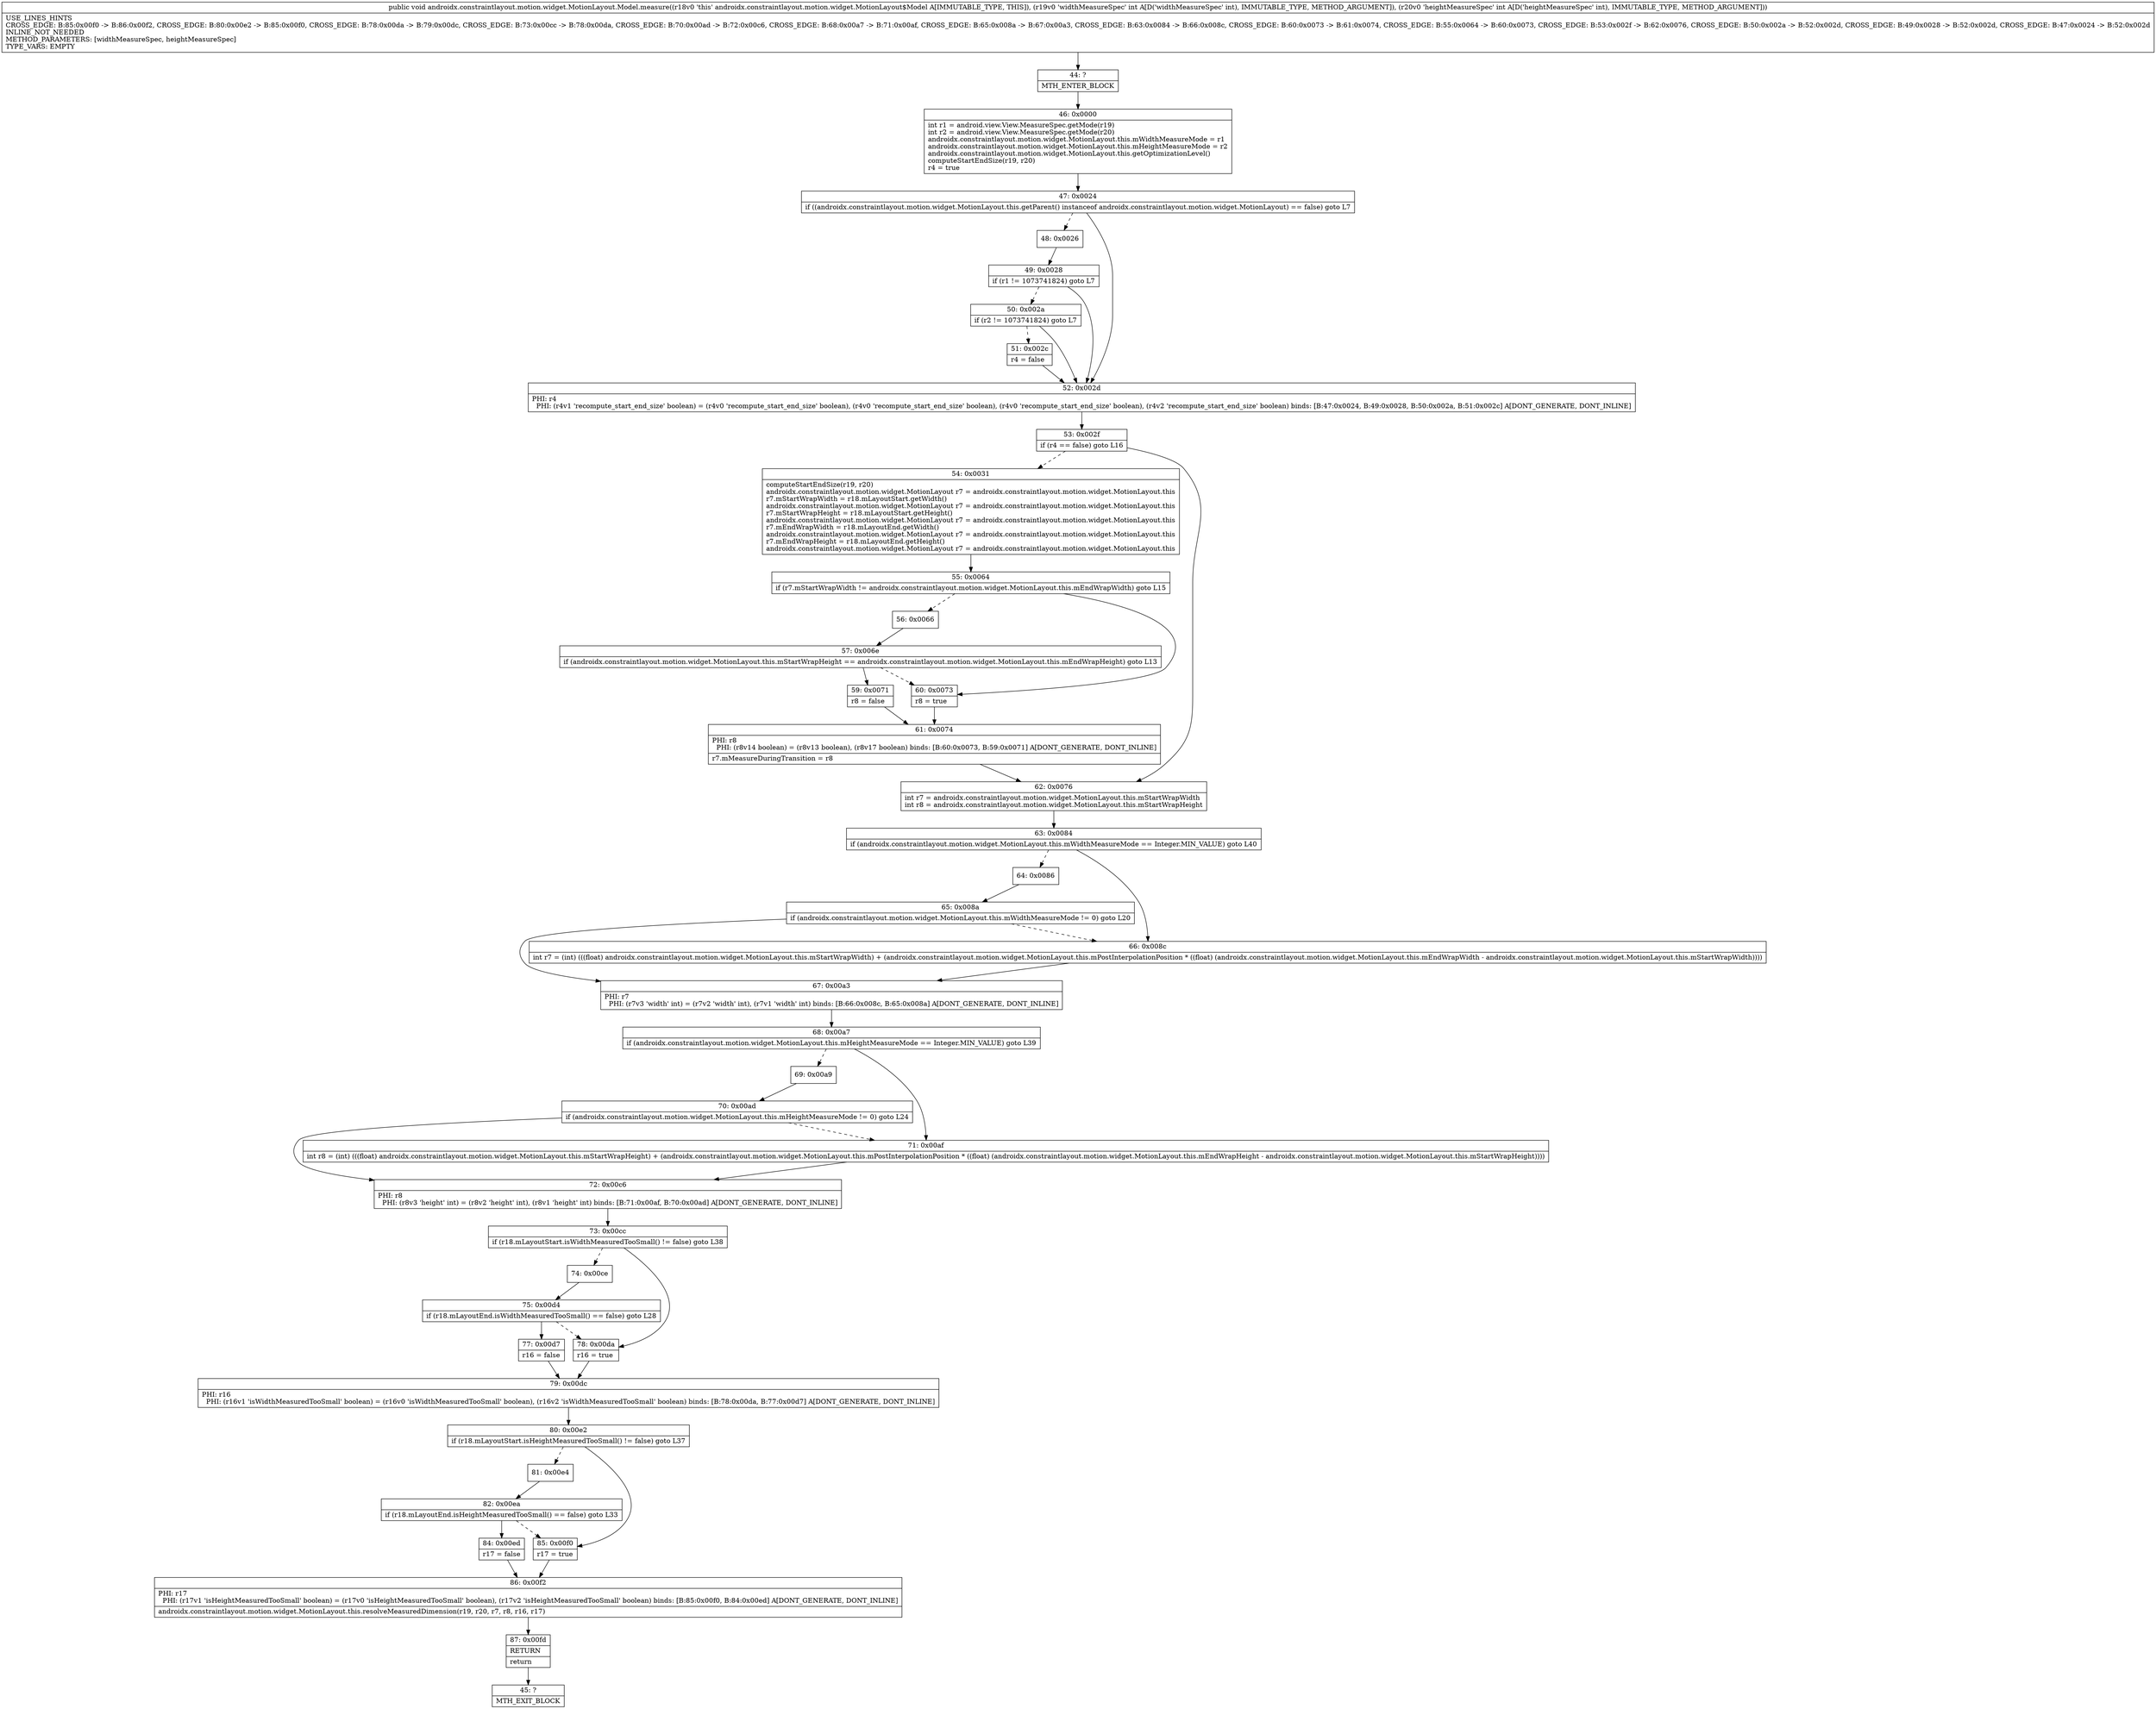 digraph "CFG forandroidx.constraintlayout.motion.widget.MotionLayout.Model.measure(II)V" {
Node_44 [shape=record,label="{44\:\ ?|MTH_ENTER_BLOCK\l}"];
Node_46 [shape=record,label="{46\:\ 0x0000|int r1 = android.view.View.MeasureSpec.getMode(r19)\lint r2 = android.view.View.MeasureSpec.getMode(r20)\landroidx.constraintlayout.motion.widget.MotionLayout.this.mWidthMeasureMode = r1\landroidx.constraintlayout.motion.widget.MotionLayout.this.mHeightMeasureMode = r2\landroidx.constraintlayout.motion.widget.MotionLayout.this.getOptimizationLevel()\lcomputeStartEndSize(r19, r20)\lr4 = true\l}"];
Node_47 [shape=record,label="{47\:\ 0x0024|if ((androidx.constraintlayout.motion.widget.MotionLayout.this.getParent() instanceof androidx.constraintlayout.motion.widget.MotionLayout) == false) goto L7\l}"];
Node_48 [shape=record,label="{48\:\ 0x0026}"];
Node_49 [shape=record,label="{49\:\ 0x0028|if (r1 != 1073741824) goto L7\l}"];
Node_50 [shape=record,label="{50\:\ 0x002a|if (r2 != 1073741824) goto L7\l}"];
Node_51 [shape=record,label="{51\:\ 0x002c|r4 = false\l}"];
Node_52 [shape=record,label="{52\:\ 0x002d|PHI: r4 \l  PHI: (r4v1 'recompute_start_end_size' boolean) = (r4v0 'recompute_start_end_size' boolean), (r4v0 'recompute_start_end_size' boolean), (r4v0 'recompute_start_end_size' boolean), (r4v2 'recompute_start_end_size' boolean) binds: [B:47:0x0024, B:49:0x0028, B:50:0x002a, B:51:0x002c] A[DONT_GENERATE, DONT_INLINE]\l}"];
Node_53 [shape=record,label="{53\:\ 0x002f|if (r4 == false) goto L16\l}"];
Node_54 [shape=record,label="{54\:\ 0x0031|computeStartEndSize(r19, r20)\landroidx.constraintlayout.motion.widget.MotionLayout r7 = androidx.constraintlayout.motion.widget.MotionLayout.this\lr7.mStartWrapWidth = r18.mLayoutStart.getWidth()\landroidx.constraintlayout.motion.widget.MotionLayout r7 = androidx.constraintlayout.motion.widget.MotionLayout.this\lr7.mStartWrapHeight = r18.mLayoutStart.getHeight()\landroidx.constraintlayout.motion.widget.MotionLayout r7 = androidx.constraintlayout.motion.widget.MotionLayout.this\lr7.mEndWrapWidth = r18.mLayoutEnd.getWidth()\landroidx.constraintlayout.motion.widget.MotionLayout r7 = androidx.constraintlayout.motion.widget.MotionLayout.this\lr7.mEndWrapHeight = r18.mLayoutEnd.getHeight()\landroidx.constraintlayout.motion.widget.MotionLayout r7 = androidx.constraintlayout.motion.widget.MotionLayout.this\l}"];
Node_55 [shape=record,label="{55\:\ 0x0064|if (r7.mStartWrapWidth != androidx.constraintlayout.motion.widget.MotionLayout.this.mEndWrapWidth) goto L15\l}"];
Node_56 [shape=record,label="{56\:\ 0x0066}"];
Node_57 [shape=record,label="{57\:\ 0x006e|if (androidx.constraintlayout.motion.widget.MotionLayout.this.mStartWrapHeight == androidx.constraintlayout.motion.widget.MotionLayout.this.mEndWrapHeight) goto L13\l}"];
Node_59 [shape=record,label="{59\:\ 0x0071|r8 = false\l}"];
Node_61 [shape=record,label="{61\:\ 0x0074|PHI: r8 \l  PHI: (r8v14 boolean) = (r8v13 boolean), (r8v17 boolean) binds: [B:60:0x0073, B:59:0x0071] A[DONT_GENERATE, DONT_INLINE]\l|r7.mMeasureDuringTransition = r8\l}"];
Node_60 [shape=record,label="{60\:\ 0x0073|r8 = true\l}"];
Node_62 [shape=record,label="{62\:\ 0x0076|int r7 = androidx.constraintlayout.motion.widget.MotionLayout.this.mStartWrapWidth\lint r8 = androidx.constraintlayout.motion.widget.MotionLayout.this.mStartWrapHeight\l}"];
Node_63 [shape=record,label="{63\:\ 0x0084|if (androidx.constraintlayout.motion.widget.MotionLayout.this.mWidthMeasureMode == Integer.MIN_VALUE) goto L40\l}"];
Node_64 [shape=record,label="{64\:\ 0x0086}"];
Node_65 [shape=record,label="{65\:\ 0x008a|if (androidx.constraintlayout.motion.widget.MotionLayout.this.mWidthMeasureMode != 0) goto L20\l}"];
Node_67 [shape=record,label="{67\:\ 0x00a3|PHI: r7 \l  PHI: (r7v3 'width' int) = (r7v2 'width' int), (r7v1 'width' int) binds: [B:66:0x008c, B:65:0x008a] A[DONT_GENERATE, DONT_INLINE]\l}"];
Node_68 [shape=record,label="{68\:\ 0x00a7|if (androidx.constraintlayout.motion.widget.MotionLayout.this.mHeightMeasureMode == Integer.MIN_VALUE) goto L39\l}"];
Node_69 [shape=record,label="{69\:\ 0x00a9}"];
Node_70 [shape=record,label="{70\:\ 0x00ad|if (androidx.constraintlayout.motion.widget.MotionLayout.this.mHeightMeasureMode != 0) goto L24\l}"];
Node_72 [shape=record,label="{72\:\ 0x00c6|PHI: r8 \l  PHI: (r8v3 'height' int) = (r8v2 'height' int), (r8v1 'height' int) binds: [B:71:0x00af, B:70:0x00ad] A[DONT_GENERATE, DONT_INLINE]\l}"];
Node_73 [shape=record,label="{73\:\ 0x00cc|if (r18.mLayoutStart.isWidthMeasuredTooSmall() != false) goto L38\l}"];
Node_74 [shape=record,label="{74\:\ 0x00ce}"];
Node_75 [shape=record,label="{75\:\ 0x00d4|if (r18.mLayoutEnd.isWidthMeasuredTooSmall() == false) goto L28\l}"];
Node_77 [shape=record,label="{77\:\ 0x00d7|r16 = false\l}"];
Node_79 [shape=record,label="{79\:\ 0x00dc|PHI: r16 \l  PHI: (r16v1 'isWidthMeasuredTooSmall' boolean) = (r16v0 'isWidthMeasuredTooSmall' boolean), (r16v2 'isWidthMeasuredTooSmall' boolean) binds: [B:78:0x00da, B:77:0x00d7] A[DONT_GENERATE, DONT_INLINE]\l}"];
Node_80 [shape=record,label="{80\:\ 0x00e2|if (r18.mLayoutStart.isHeightMeasuredTooSmall() != false) goto L37\l}"];
Node_81 [shape=record,label="{81\:\ 0x00e4}"];
Node_82 [shape=record,label="{82\:\ 0x00ea|if (r18.mLayoutEnd.isHeightMeasuredTooSmall() == false) goto L33\l}"];
Node_84 [shape=record,label="{84\:\ 0x00ed|r17 = false\l}"];
Node_86 [shape=record,label="{86\:\ 0x00f2|PHI: r17 \l  PHI: (r17v1 'isHeightMeasuredTooSmall' boolean) = (r17v0 'isHeightMeasuredTooSmall' boolean), (r17v2 'isHeightMeasuredTooSmall' boolean) binds: [B:85:0x00f0, B:84:0x00ed] A[DONT_GENERATE, DONT_INLINE]\l|androidx.constraintlayout.motion.widget.MotionLayout.this.resolveMeasuredDimension(r19, r20, r7, r8, r16, r17)\l}"];
Node_87 [shape=record,label="{87\:\ 0x00fd|RETURN\l|return\l}"];
Node_45 [shape=record,label="{45\:\ ?|MTH_EXIT_BLOCK\l}"];
Node_85 [shape=record,label="{85\:\ 0x00f0|r17 = true\l}"];
Node_78 [shape=record,label="{78\:\ 0x00da|r16 = true\l}"];
Node_71 [shape=record,label="{71\:\ 0x00af|int r8 = (int) (((float) androidx.constraintlayout.motion.widget.MotionLayout.this.mStartWrapHeight) + (androidx.constraintlayout.motion.widget.MotionLayout.this.mPostInterpolationPosition * ((float) (androidx.constraintlayout.motion.widget.MotionLayout.this.mEndWrapHeight \- androidx.constraintlayout.motion.widget.MotionLayout.this.mStartWrapHeight))))\l}"];
Node_66 [shape=record,label="{66\:\ 0x008c|int r7 = (int) (((float) androidx.constraintlayout.motion.widget.MotionLayout.this.mStartWrapWidth) + (androidx.constraintlayout.motion.widget.MotionLayout.this.mPostInterpolationPosition * ((float) (androidx.constraintlayout.motion.widget.MotionLayout.this.mEndWrapWidth \- androidx.constraintlayout.motion.widget.MotionLayout.this.mStartWrapWidth))))\l}"];
MethodNode[shape=record,label="{public void androidx.constraintlayout.motion.widget.MotionLayout.Model.measure((r18v0 'this' androidx.constraintlayout.motion.widget.MotionLayout$Model A[IMMUTABLE_TYPE, THIS]), (r19v0 'widthMeasureSpec' int A[D('widthMeasureSpec' int), IMMUTABLE_TYPE, METHOD_ARGUMENT]), (r20v0 'heightMeasureSpec' int A[D('heightMeasureSpec' int), IMMUTABLE_TYPE, METHOD_ARGUMENT]))  | USE_LINES_HINTS\lCROSS_EDGE: B:85:0x00f0 \-\> B:86:0x00f2, CROSS_EDGE: B:80:0x00e2 \-\> B:85:0x00f0, CROSS_EDGE: B:78:0x00da \-\> B:79:0x00dc, CROSS_EDGE: B:73:0x00cc \-\> B:78:0x00da, CROSS_EDGE: B:70:0x00ad \-\> B:72:0x00c6, CROSS_EDGE: B:68:0x00a7 \-\> B:71:0x00af, CROSS_EDGE: B:65:0x008a \-\> B:67:0x00a3, CROSS_EDGE: B:63:0x0084 \-\> B:66:0x008c, CROSS_EDGE: B:60:0x0073 \-\> B:61:0x0074, CROSS_EDGE: B:55:0x0064 \-\> B:60:0x0073, CROSS_EDGE: B:53:0x002f \-\> B:62:0x0076, CROSS_EDGE: B:50:0x002a \-\> B:52:0x002d, CROSS_EDGE: B:49:0x0028 \-\> B:52:0x002d, CROSS_EDGE: B:47:0x0024 \-\> B:52:0x002d\lINLINE_NOT_NEEDED\lMETHOD_PARAMETERS: [widthMeasureSpec, heightMeasureSpec]\lTYPE_VARS: EMPTY\l}"];
MethodNode -> Node_44;Node_44 -> Node_46;
Node_46 -> Node_47;
Node_47 -> Node_48[style=dashed];
Node_47 -> Node_52;
Node_48 -> Node_49;
Node_49 -> Node_50[style=dashed];
Node_49 -> Node_52;
Node_50 -> Node_51[style=dashed];
Node_50 -> Node_52;
Node_51 -> Node_52;
Node_52 -> Node_53;
Node_53 -> Node_54[style=dashed];
Node_53 -> Node_62;
Node_54 -> Node_55;
Node_55 -> Node_56[style=dashed];
Node_55 -> Node_60;
Node_56 -> Node_57;
Node_57 -> Node_59;
Node_57 -> Node_60[style=dashed];
Node_59 -> Node_61;
Node_61 -> Node_62;
Node_60 -> Node_61;
Node_62 -> Node_63;
Node_63 -> Node_64[style=dashed];
Node_63 -> Node_66;
Node_64 -> Node_65;
Node_65 -> Node_66[style=dashed];
Node_65 -> Node_67;
Node_67 -> Node_68;
Node_68 -> Node_69[style=dashed];
Node_68 -> Node_71;
Node_69 -> Node_70;
Node_70 -> Node_71[style=dashed];
Node_70 -> Node_72;
Node_72 -> Node_73;
Node_73 -> Node_74[style=dashed];
Node_73 -> Node_78;
Node_74 -> Node_75;
Node_75 -> Node_77;
Node_75 -> Node_78[style=dashed];
Node_77 -> Node_79;
Node_79 -> Node_80;
Node_80 -> Node_81[style=dashed];
Node_80 -> Node_85;
Node_81 -> Node_82;
Node_82 -> Node_84;
Node_82 -> Node_85[style=dashed];
Node_84 -> Node_86;
Node_86 -> Node_87;
Node_87 -> Node_45;
Node_85 -> Node_86;
Node_78 -> Node_79;
Node_71 -> Node_72;
Node_66 -> Node_67;
}

